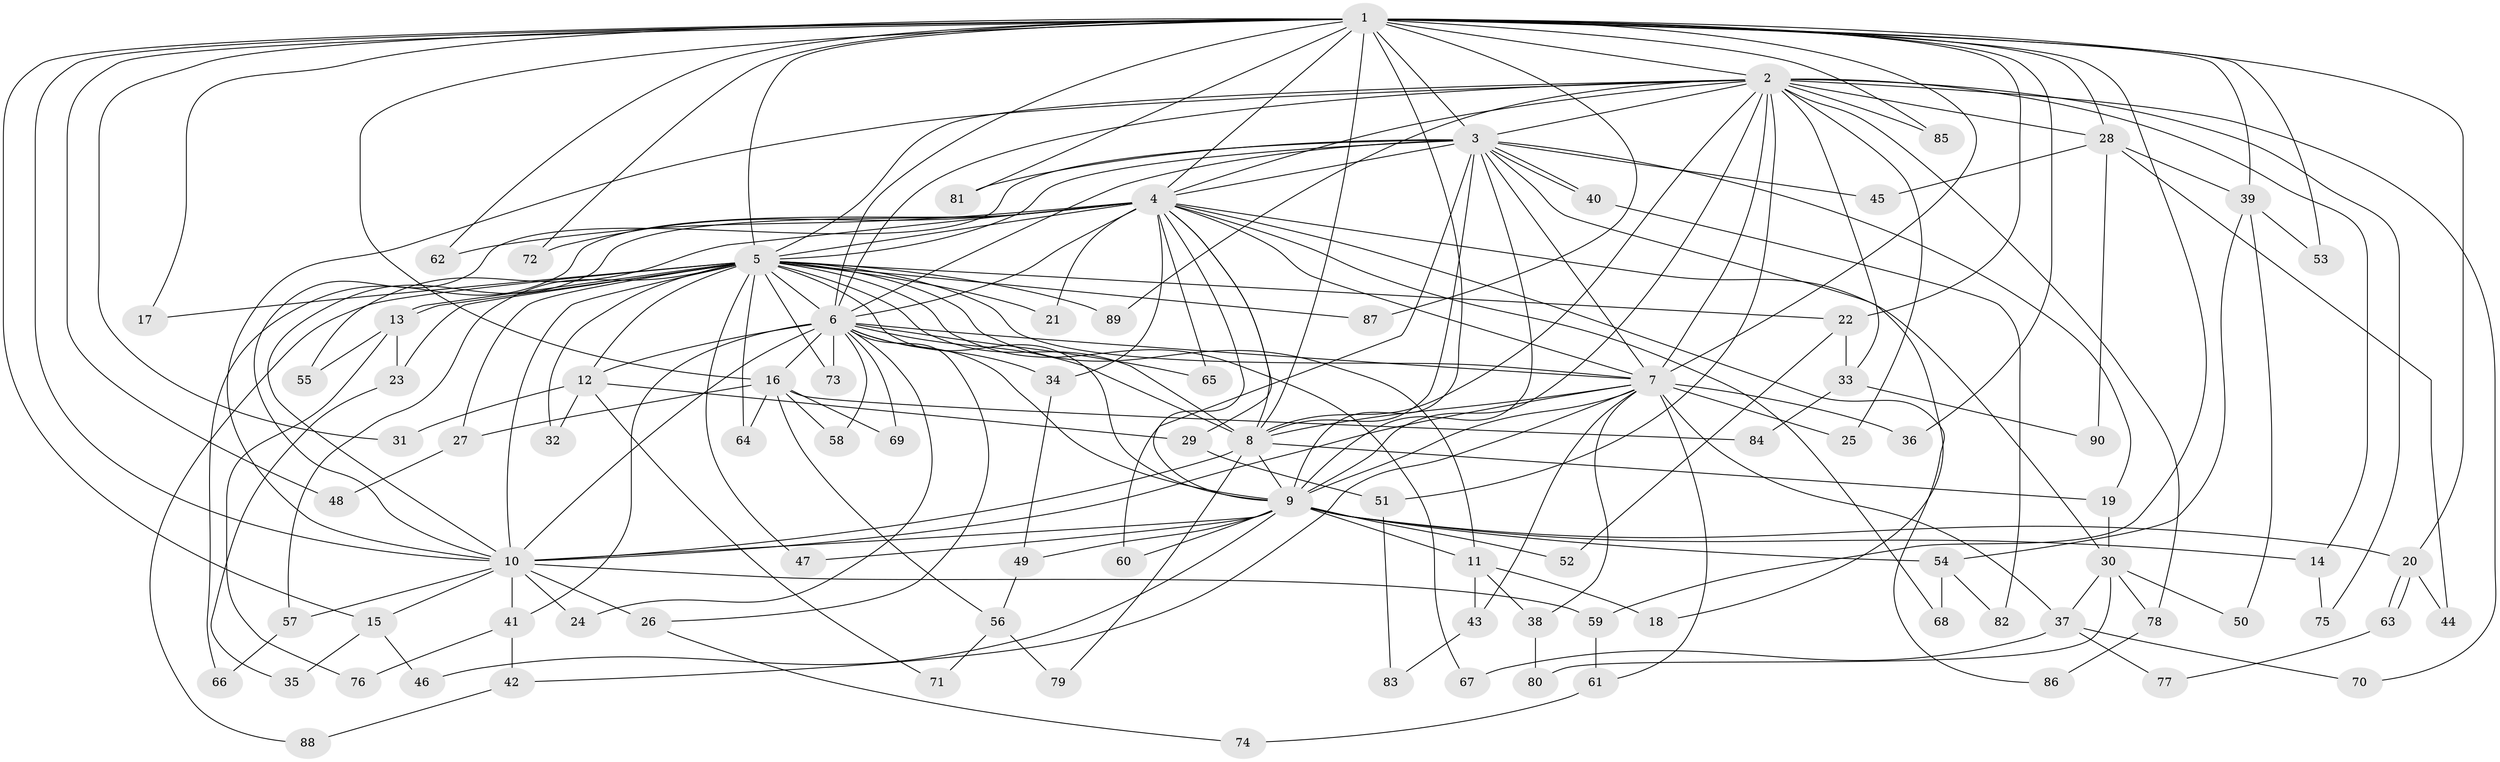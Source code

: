 // coarse degree distribution, {24: 0.015625, 21: 0.015625, 12: 0.015625, 18: 0.015625, 28: 0.015625, 15: 0.015625, 11: 0.015625, 5: 0.046875, 6: 0.03125, 3: 0.171875, 4: 0.109375, 8: 0.015625, 2: 0.46875, 1: 0.03125, 7: 0.015625}
// Generated by graph-tools (version 1.1) at 2025/23/03/03/25 07:23:39]
// undirected, 90 vertices, 205 edges
graph export_dot {
graph [start="1"]
  node [color=gray90,style=filled];
  1;
  2;
  3;
  4;
  5;
  6;
  7;
  8;
  9;
  10;
  11;
  12;
  13;
  14;
  15;
  16;
  17;
  18;
  19;
  20;
  21;
  22;
  23;
  24;
  25;
  26;
  27;
  28;
  29;
  30;
  31;
  32;
  33;
  34;
  35;
  36;
  37;
  38;
  39;
  40;
  41;
  42;
  43;
  44;
  45;
  46;
  47;
  48;
  49;
  50;
  51;
  52;
  53;
  54;
  55;
  56;
  57;
  58;
  59;
  60;
  61;
  62;
  63;
  64;
  65;
  66;
  67;
  68;
  69;
  70;
  71;
  72;
  73;
  74;
  75;
  76;
  77;
  78;
  79;
  80;
  81;
  82;
  83;
  84;
  85;
  86;
  87;
  88;
  89;
  90;
  1 -- 2;
  1 -- 3;
  1 -- 4;
  1 -- 5;
  1 -- 6;
  1 -- 7;
  1 -- 8;
  1 -- 9;
  1 -- 10;
  1 -- 15;
  1 -- 16;
  1 -- 17;
  1 -- 20;
  1 -- 22;
  1 -- 28;
  1 -- 31;
  1 -- 36;
  1 -- 39;
  1 -- 48;
  1 -- 53;
  1 -- 59;
  1 -- 62;
  1 -- 72;
  1 -- 81;
  1 -- 85;
  1 -- 87;
  2 -- 3;
  2 -- 4;
  2 -- 5;
  2 -- 6;
  2 -- 7;
  2 -- 8;
  2 -- 9;
  2 -- 10;
  2 -- 14;
  2 -- 25;
  2 -- 28;
  2 -- 33;
  2 -- 51;
  2 -- 70;
  2 -- 75;
  2 -- 78;
  2 -- 85;
  2 -- 89;
  3 -- 4;
  3 -- 5;
  3 -- 6;
  3 -- 7;
  3 -- 8;
  3 -- 9;
  3 -- 10;
  3 -- 18;
  3 -- 19;
  3 -- 40;
  3 -- 40;
  3 -- 45;
  3 -- 60;
  3 -- 81;
  4 -- 5;
  4 -- 6;
  4 -- 7;
  4 -- 8;
  4 -- 9;
  4 -- 10;
  4 -- 21;
  4 -- 29;
  4 -- 30;
  4 -- 34;
  4 -- 55;
  4 -- 62;
  4 -- 65;
  4 -- 66;
  4 -- 68;
  4 -- 72;
  4 -- 86;
  5 -- 6;
  5 -- 7;
  5 -- 8;
  5 -- 9;
  5 -- 10;
  5 -- 11;
  5 -- 12;
  5 -- 13;
  5 -- 13;
  5 -- 17;
  5 -- 21;
  5 -- 22;
  5 -- 23;
  5 -- 27;
  5 -- 32;
  5 -- 47;
  5 -- 57;
  5 -- 64;
  5 -- 67;
  5 -- 73;
  5 -- 87;
  5 -- 88;
  5 -- 89;
  6 -- 7;
  6 -- 8;
  6 -- 9;
  6 -- 10;
  6 -- 12;
  6 -- 16;
  6 -- 24;
  6 -- 26;
  6 -- 34;
  6 -- 41;
  6 -- 58;
  6 -- 65;
  6 -- 69;
  6 -- 73;
  7 -- 8;
  7 -- 9;
  7 -- 10;
  7 -- 25;
  7 -- 36;
  7 -- 37;
  7 -- 38;
  7 -- 42;
  7 -- 43;
  7 -- 61;
  8 -- 9;
  8 -- 10;
  8 -- 19;
  8 -- 79;
  9 -- 10;
  9 -- 11;
  9 -- 14;
  9 -- 20;
  9 -- 46;
  9 -- 47;
  9 -- 49;
  9 -- 52;
  9 -- 54;
  9 -- 60;
  10 -- 15;
  10 -- 24;
  10 -- 26;
  10 -- 41;
  10 -- 57;
  10 -- 59;
  11 -- 18;
  11 -- 38;
  11 -- 43;
  12 -- 29;
  12 -- 31;
  12 -- 32;
  12 -- 71;
  13 -- 23;
  13 -- 55;
  13 -- 76;
  14 -- 75;
  15 -- 35;
  15 -- 46;
  16 -- 27;
  16 -- 56;
  16 -- 58;
  16 -- 64;
  16 -- 69;
  16 -- 84;
  19 -- 30;
  20 -- 44;
  20 -- 63;
  20 -- 63;
  22 -- 33;
  22 -- 52;
  23 -- 35;
  26 -- 74;
  27 -- 48;
  28 -- 39;
  28 -- 44;
  28 -- 45;
  28 -- 90;
  29 -- 51;
  30 -- 37;
  30 -- 50;
  30 -- 78;
  30 -- 80;
  33 -- 84;
  33 -- 90;
  34 -- 49;
  37 -- 67;
  37 -- 70;
  37 -- 77;
  38 -- 80;
  39 -- 50;
  39 -- 53;
  39 -- 54;
  40 -- 82;
  41 -- 42;
  41 -- 76;
  42 -- 88;
  43 -- 83;
  49 -- 56;
  51 -- 83;
  54 -- 68;
  54 -- 82;
  56 -- 71;
  56 -- 79;
  57 -- 66;
  59 -- 61;
  61 -- 74;
  63 -- 77;
  78 -- 86;
}
